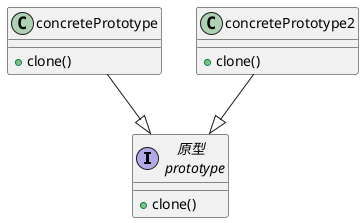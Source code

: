 @startuml

interface "原型 \n prototype" as prototype {
    + clone()
}

class "concretePrototype" as concretePrototype1 {
    + clone()
}

class "concretePrototype2" as concretePrototype2 {
+ clone()
}

concretePrototype1 --|> prototype
concretePrototype2 --|> prototype

@enduml